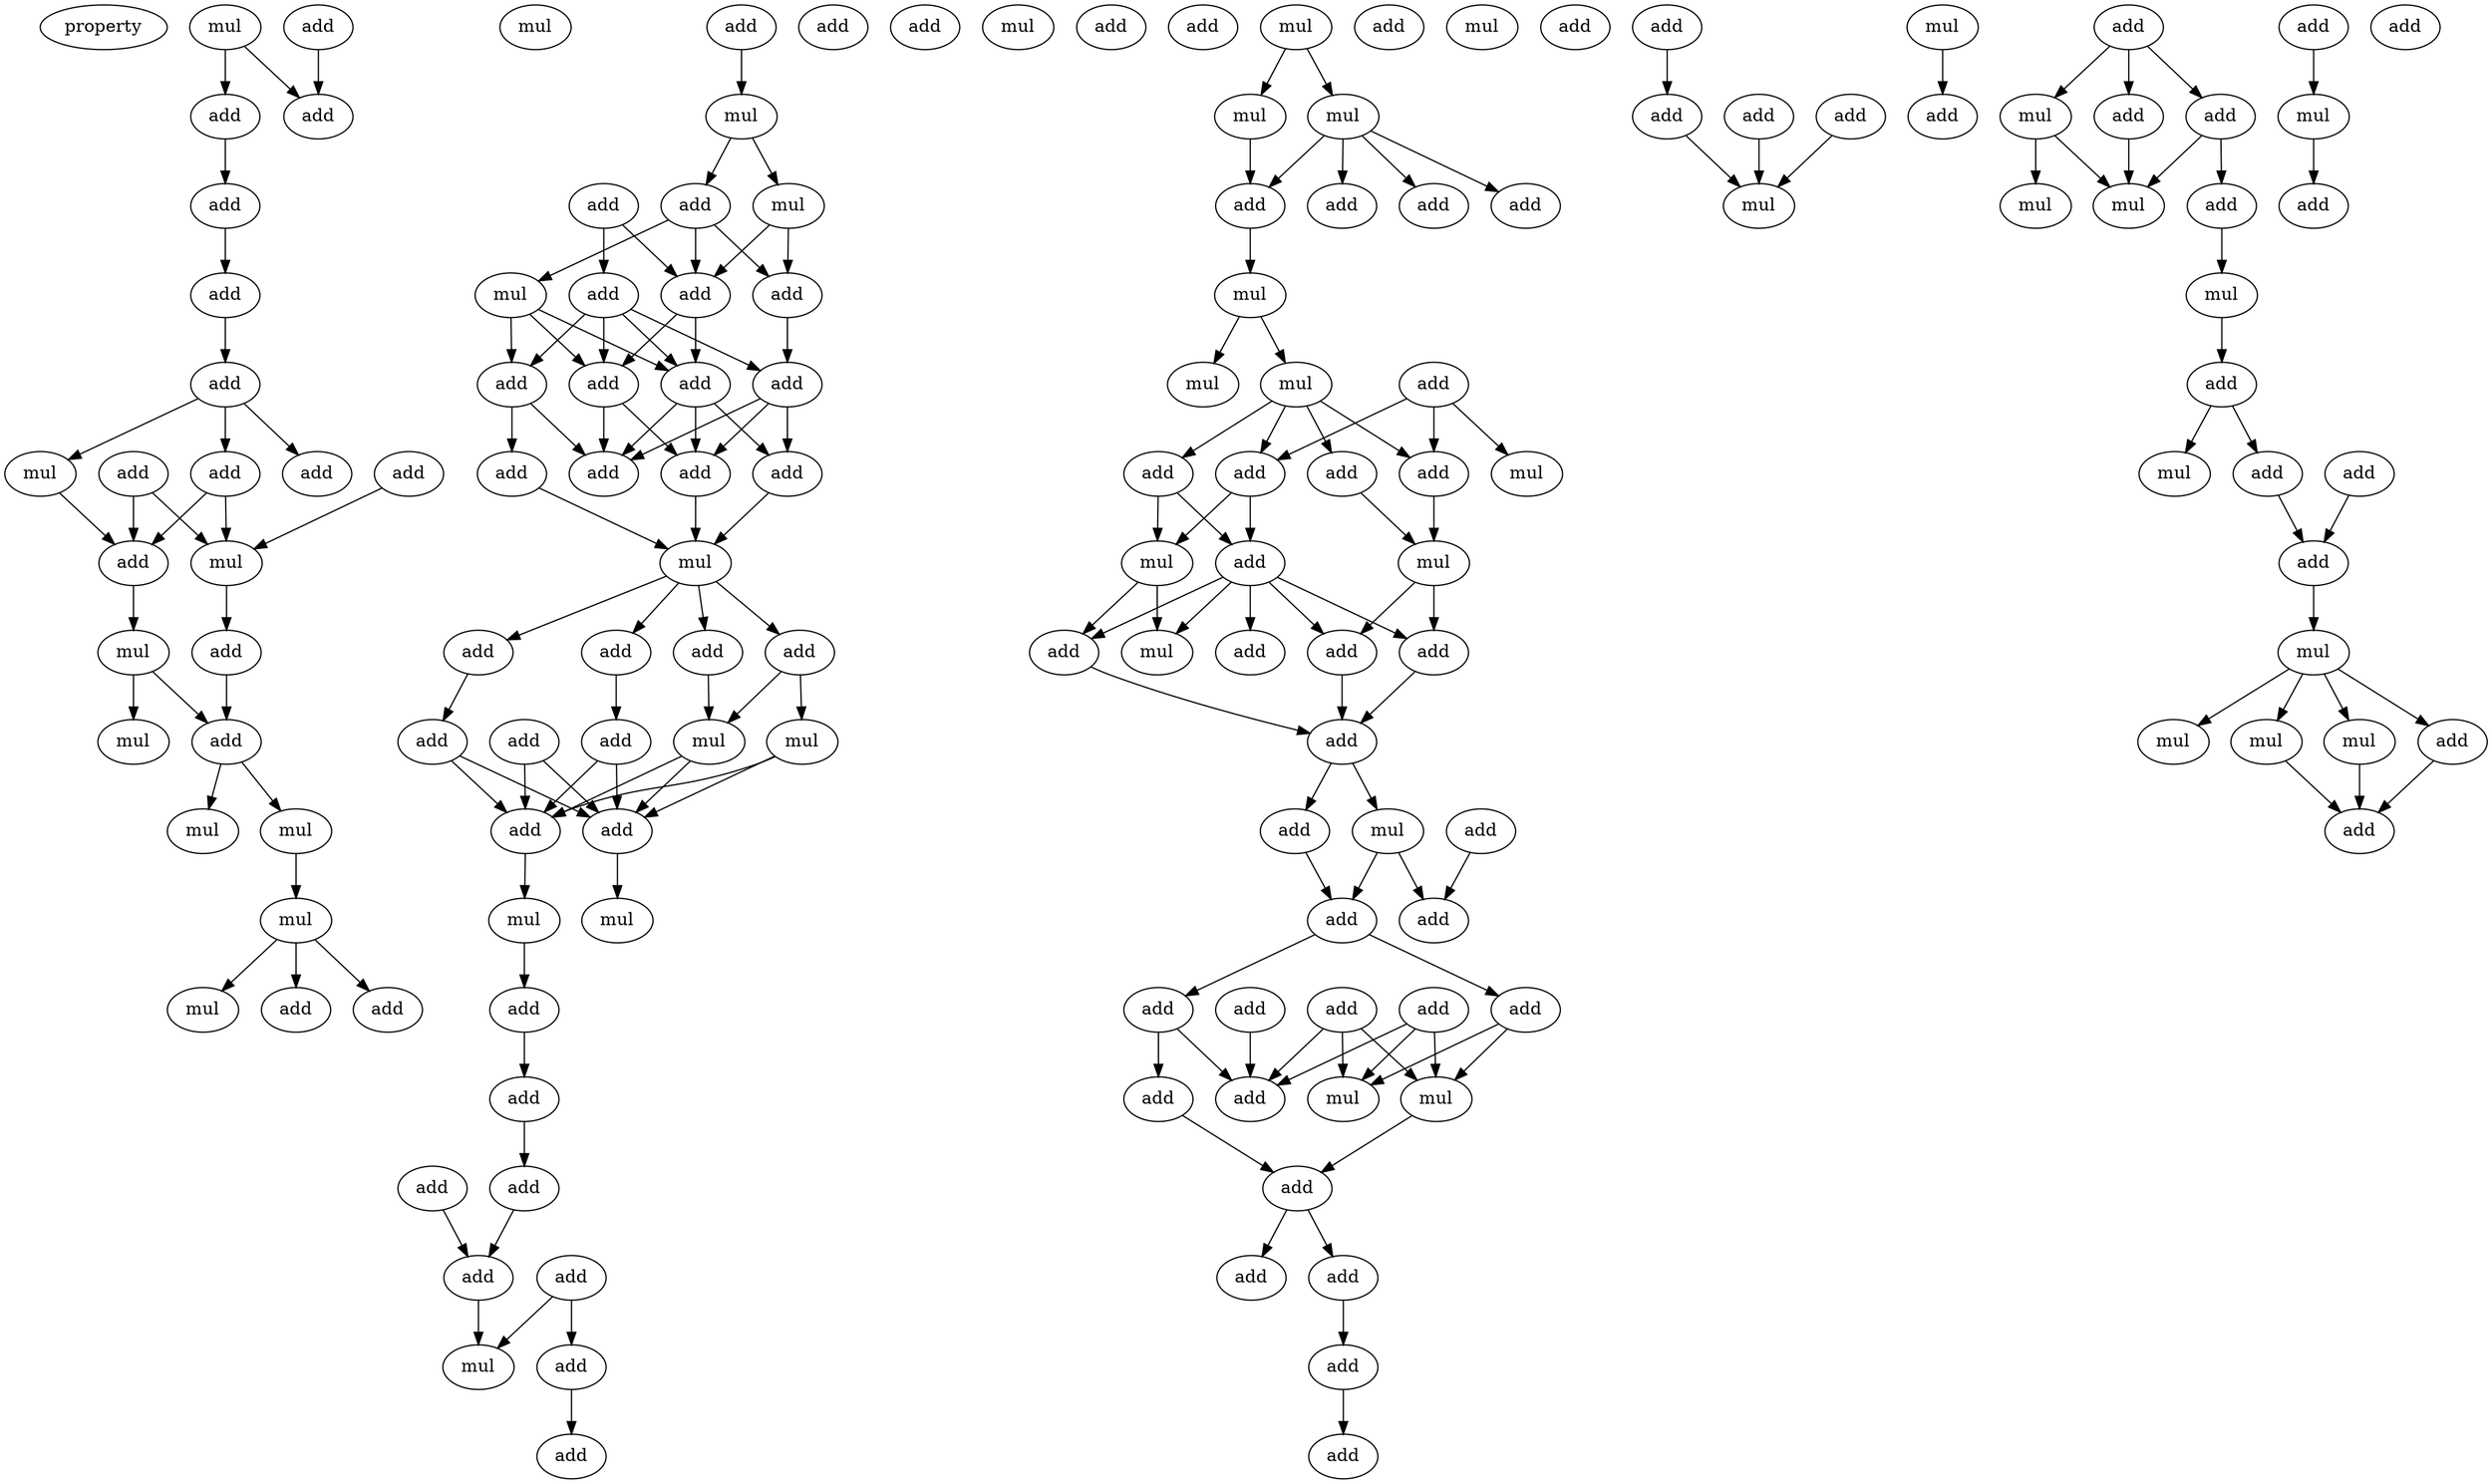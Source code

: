 digraph {
    node [fontcolor=black]
    property [mul=2,lf=1.4]
    0 [ label = mul ];
    1 [ label = add ];
    2 [ label = add ];
    3 [ label = add ];
    4 [ label = add ];
    5 [ label = mul ];
    6 [ label = add ];
    7 [ label = add ];
    8 [ label = add ];
    9 [ label = add ];
    10 [ label = mul ];
    11 [ label = add ];
    12 [ label = add ];
    13 [ label = mul ];
    14 [ label = add ];
    15 [ label = mul ];
    16 [ label = add ];
    17 [ label = add ];
    18 [ label = mul ];
    19 [ label = mul ];
    20 [ label = mul ];
    21 [ label = mul ];
    22 [ label = mul ];
    23 [ label = add ];
    24 [ label = add ];
    25 [ label = add ];
    26 [ label = mul ];
    27 [ label = add ];
    28 [ label = add ];
    29 [ label = mul ];
    30 [ label = add ];
    31 [ label = add ];
    32 [ label = mul ];
    33 [ label = add ];
    34 [ label = add ];
    35 [ label = add ];
    36 [ label = add ];
    37 [ label = add ];
    38 [ label = add ];
    39 [ label = add ];
    40 [ label = add ];
    41 [ label = add ];
    42 [ label = add ];
    43 [ label = mul ];
    44 [ label = add ];
    45 [ label = add ];
    46 [ label = add ];
    47 [ label = add ];
    48 [ label = add ];
    49 [ label = add ];
    50 [ label = add ];
    51 [ label = add ];
    52 [ label = mul ];
    53 [ label = mul ];
    54 [ label = add ];
    55 [ label = add ];
    56 [ label = mul ];
    57 [ label = mul ];
    58 [ label = mul ];
    59 [ label = add ];
    60 [ label = add ];
    61 [ label = add ];
    62 [ label = add ];
    63 [ label = add ];
    64 [ label = add ];
    65 [ label = add ];
    66 [ label = add ];
    67 [ label = mul ];
    68 [ label = add ];
    69 [ label = add ];
    70 [ label = mul ];
    71 [ label = mul ];
    72 [ label = mul ];
    73 [ label = add ];
    74 [ label = add ];
    75 [ label = add ];
    76 [ label = add ];
    77 [ label = mul ];
    78 [ label = add ];
    79 [ label = mul ];
    80 [ label = mul ];
    81 [ label = add ];
    82 [ label = add ];
    83 [ label = mul ];
    84 [ label = add ];
    85 [ label = add ];
    86 [ label = add ];
    87 [ label = mul ];
    88 [ label = mul ];
    89 [ label = add ];
    90 [ label = add ];
    91 [ label = add ];
    92 [ label = add ];
    93 [ label = mul ];
    94 [ label = add ];
    95 [ label = mul ];
    96 [ label = add ];
    97 [ label = add ];
    98 [ label = mul ];
    99 [ label = add ];
    100 [ label = add ];
    101 [ label = add ];
    102 [ label = add ];
    103 [ label = add ];
    104 [ label = add ];
    105 [ label = add ];
    106 [ label = add ];
    107 [ label = add ];
    108 [ label = add ];
    109 [ label = mul ];
    110 [ label = mul ];
    111 [ label = add ];
    112 [ label = add ];
    113 [ label = add ];
    114 [ label = add ];
    115 [ label = add ];
    116 [ label = add ];
    117 [ label = add ];
    118 [ label = mul ];
    119 [ label = add ];
    120 [ label = add ];
    121 [ label = add ];
    122 [ label = add ];
    123 [ label = mul ];
    124 [ label = add ];
    125 [ label = add ];
    126 [ label = add ];
    127 [ label = mul ];
    128 [ label = mul ];
    129 [ label = add ];
    130 [ label = add ];
    131 [ label = mul ];
    132 [ label = add ];
    133 [ label = mul ];
    134 [ label = mul ];
    135 [ label = add ];
    136 [ label = add ];
    137 [ label = add ];
    138 [ label = mul ];
    139 [ label = add ];
    140 [ label = mul ];
    141 [ label = add ];
    142 [ label = mul ];
    143 [ label = mul ];
    144 [ label = mul ];
    145 [ label = add ];
    146 [ label = add ];
    0 -> 2 [ name = 0 ];
    0 -> 3 [ name = 1 ];
    1 -> 3 [ name = 2 ];
    2 -> 4 [ name = 3 ];
    4 -> 6 [ name = 4 ];
    6 -> 7 [ name = 5 ];
    7 -> 9 [ name = 6 ];
    7 -> 10 [ name = 7 ];
    7 -> 12 [ name = 8 ];
    8 -> 13 [ name = 9 ];
    8 -> 14 [ name = 10 ];
    9 -> 13 [ name = 11 ];
    9 -> 14 [ name = 12 ];
    10 -> 14 [ name = 13 ];
    11 -> 13 [ name = 14 ];
    13 -> 16 [ name = 15 ];
    14 -> 15 [ name = 16 ];
    15 -> 17 [ name = 17 ];
    15 -> 18 [ name = 18 ];
    16 -> 17 [ name = 19 ];
    17 -> 19 [ name = 20 ];
    17 -> 20 [ name = 21 ];
    20 -> 21 [ name = 22 ];
    21 -> 22 [ name = 23 ];
    21 -> 23 [ name = 24 ];
    21 -> 25 [ name = 25 ];
    24 -> 26 [ name = 26 ];
    26 -> 29 [ name = 27 ];
    26 -> 30 [ name = 28 ];
    28 -> 33 [ name = 29 ];
    28 -> 34 [ name = 30 ];
    29 -> 31 [ name = 31 ];
    29 -> 33 [ name = 32 ];
    30 -> 31 [ name = 33 ];
    30 -> 32 [ name = 34 ];
    30 -> 33 [ name = 35 ];
    31 -> 38 [ name = 36 ];
    32 -> 35 [ name = 37 ];
    32 -> 36 [ name = 38 ];
    32 -> 37 [ name = 39 ];
    33 -> 35 [ name = 40 ];
    33 -> 37 [ name = 41 ];
    34 -> 35 [ name = 42 ];
    34 -> 36 [ name = 43 ];
    34 -> 37 [ name = 44 ];
    34 -> 38 [ name = 45 ];
    35 -> 40 [ name = 46 ];
    35 -> 42 [ name = 47 ];
    36 -> 39 [ name = 48 ];
    36 -> 40 [ name = 49 ];
    37 -> 40 [ name = 50 ];
    37 -> 41 [ name = 51 ];
    37 -> 42 [ name = 52 ];
    38 -> 40 [ name = 53 ];
    38 -> 41 [ name = 54 ];
    38 -> 42 [ name = 55 ];
    39 -> 43 [ name = 56 ];
    41 -> 43 [ name = 57 ];
    42 -> 43 [ name = 58 ];
    43 -> 44 [ name = 59 ];
    43 -> 45 [ name = 60 ];
    43 -> 47 [ name = 61 ];
    43 -> 48 [ name = 62 ];
    44 -> 49 [ name = 63 ];
    45 -> 52 [ name = 64 ];
    47 -> 52 [ name = 65 ];
    47 -> 53 [ name = 66 ];
    48 -> 51 [ name = 67 ];
    49 -> 54 [ name = 68 ];
    49 -> 55 [ name = 69 ];
    50 -> 54 [ name = 70 ];
    50 -> 55 [ name = 71 ];
    51 -> 54 [ name = 72 ];
    51 -> 55 [ name = 73 ];
    52 -> 54 [ name = 74 ];
    52 -> 55 [ name = 75 ];
    53 -> 54 [ name = 76 ];
    53 -> 55 [ name = 77 ];
    54 -> 57 [ name = 78 ];
    55 -> 56 [ name = 79 ];
    57 -> 59 [ name = 80 ];
    59 -> 62 [ name = 81 ];
    62 -> 64 [ name = 82 ];
    63 -> 66 [ name = 83 ];
    64 -> 66 [ name = 84 ];
    65 -> 67 [ name = 85 ];
    65 -> 68 [ name = 86 ];
    66 -> 67 [ name = 87 ];
    68 -> 69 [ name = 88 ];
    70 -> 71 [ name = 89 ];
    70 -> 72 [ name = 90 ];
    71 -> 76 [ name = 91 ];
    72 -> 73 [ name = 92 ];
    72 -> 74 [ name = 93 ];
    72 -> 75 [ name = 94 ];
    72 -> 76 [ name = 95 ];
    76 -> 77 [ name = 96 ];
    77 -> 79 [ name = 97 ];
    77 -> 80 [ name = 98 ];
    78 -> 82 [ name = 99 ];
    78 -> 83 [ name = 100 ];
    78 -> 85 [ name = 101 ];
    79 -> 81 [ name = 102 ];
    79 -> 82 [ name = 103 ];
    79 -> 84 [ name = 104 ];
    79 -> 85 [ name = 105 ];
    81 -> 87 [ name = 106 ];
    82 -> 87 [ name = 107 ];
    84 -> 86 [ name = 108 ];
    84 -> 88 [ name = 109 ];
    85 -> 86 [ name = 110 ];
    85 -> 88 [ name = 111 ];
    86 -> 89 [ name = 112 ];
    86 -> 90 [ name = 113 ];
    86 -> 91 [ name = 114 ];
    86 -> 92 [ name = 115 ];
    86 -> 93 [ name = 116 ];
    87 -> 90 [ name = 117 ];
    87 -> 91 [ name = 118 ];
    88 -> 92 [ name = 119 ];
    88 -> 93 [ name = 120 ];
    90 -> 94 [ name = 121 ];
    91 -> 94 [ name = 122 ];
    92 -> 94 [ name = 123 ];
    94 -> 95 [ name = 124 ];
    94 -> 96 [ name = 125 ];
    95 -> 100 [ name = 126 ];
    95 -> 101 [ name = 127 ];
    96 -> 100 [ name = 128 ];
    99 -> 101 [ name = 129 ];
    100 -> 102 [ name = 130 ];
    100 -> 106 [ name = 131 ];
    102 -> 109 [ name = 132 ];
    102 -> 110 [ name = 133 ];
    103 -> 107 [ name = 134 ];
    103 -> 109 [ name = 135 ];
    103 -> 110 [ name = 136 ];
    104 -> 107 [ name = 137 ];
    104 -> 109 [ name = 138 ];
    104 -> 110 [ name = 139 ];
    105 -> 107 [ name = 140 ];
    106 -> 107 [ name = 141 ];
    106 -> 108 [ name = 142 ];
    108 -> 111 [ name = 143 ];
    109 -> 111 [ name = 144 ];
    111 -> 112 [ name = 145 ];
    111 -> 113 [ name = 146 ];
    113 -> 115 [ name = 147 ];
    115 -> 116 [ name = 148 ];
    117 -> 121 [ name = 149 ];
    118 -> 120 [ name = 150 ];
    119 -> 123 [ name = 151 ];
    121 -> 123 [ name = 152 ];
    122 -> 123 [ name = 153 ];
    124 -> 126 [ name = 154 ];
    124 -> 127 [ name = 155 ];
    124 -> 129 [ name = 156 ];
    125 -> 128 [ name = 157 ];
    126 -> 133 [ name = 158 ];
    127 -> 131 [ name = 159 ];
    127 -> 133 [ name = 160 ];
    128 -> 130 [ name = 161 ];
    129 -> 132 [ name = 162 ];
    129 -> 133 [ name = 163 ];
    132 -> 134 [ name = 164 ];
    134 -> 135 [ name = 165 ];
    135 -> 137 [ name = 166 ];
    135 -> 138 [ name = 167 ];
    136 -> 139 [ name = 168 ];
    137 -> 139 [ name = 169 ];
    139 -> 140 [ name = 170 ];
    140 -> 142 [ name = 171 ];
    140 -> 143 [ name = 172 ];
    140 -> 144 [ name = 173 ];
    140 -> 145 [ name = 174 ];
    143 -> 146 [ name = 175 ];
    144 -> 146 [ name = 176 ];
    145 -> 146 [ name = 177 ];
}
